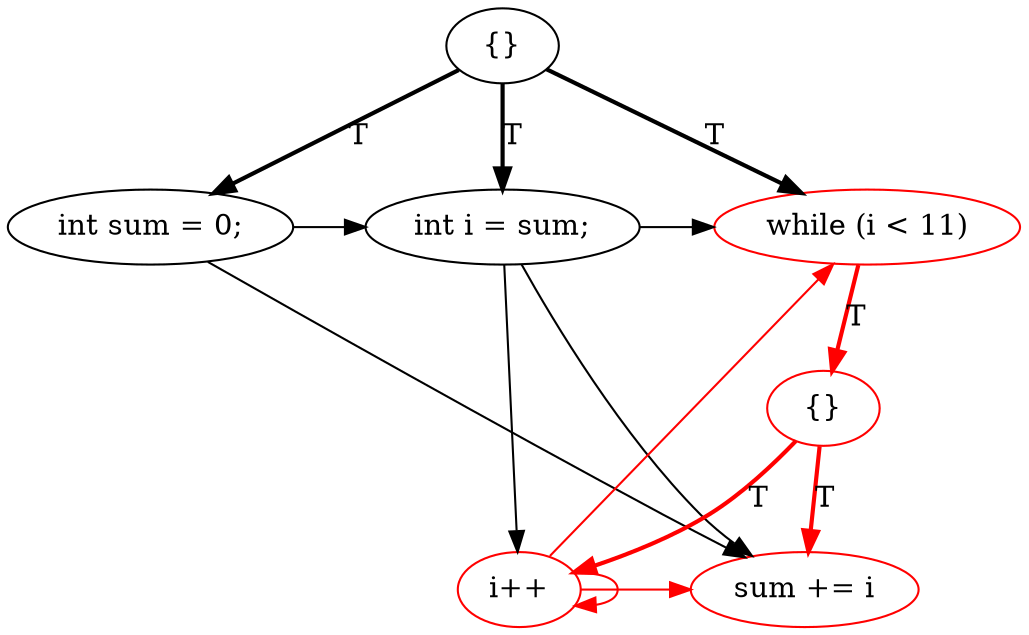 digraph {
rankdir=TD;
0[label="{}"]; 
0 -> 1[label="T",style=bold];
1[label="int sum = 0;"];
1 -> 2;
1 -> 3;
0 -> 2[label="T",style=bold];
2[label="int i = sum;"];
2 -> 3;
2 -> 4;
2 -> 5;
0 -> 5[label="T",style=bold];
5[label="while (i < 11)",color=red]; 
5 -> 6[label="T",style=bold,color=red];
6[label="{}",color=red]; 
6 -> 3[label="T",style=bold,color=red];
3[label="sum += i",color=red];
6 -> 4[label="T",style=bold,color=red];
4[label="i++",color=red];
4 -> 3[color=red];
4 -> 4[color=red];
4 -> 5[color=red];
{ rank=same 1 2 5 }{ rank=same 6 }{ rank=same 3 4 }
}